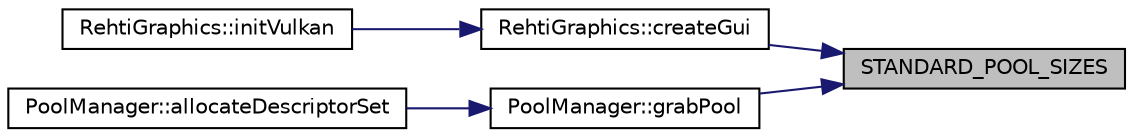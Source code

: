 digraph "STANDARD_POOL_SIZES"
{
 // LATEX_PDF_SIZE
  edge [fontname="Helvetica",fontsize="10",labelfontname="Helvetica",labelfontsize="10"];
  node [fontname="Helvetica",fontsize="10",shape=record];
  rankdir="RL";
  Node1 [label="STANDARD_POOL_SIZES",height=0.2,width=0.4,color="black", fillcolor="grey75", style="filled", fontcolor="black",tooltip=" "];
  Node1 -> Node2 [dir="back",color="midnightblue",fontsize="10",style="solid",fontname="Helvetica"];
  Node2 [label="RehtiGraphics::createGui",height=0.2,width=0.4,color="black", fillcolor="white", style="filled",URL="$classRehtiGraphics.html#a7776bb91d4c8d1a9ef56e36bd61a8633",tooltip="Creates RehtiGui member and initializes it."];
  Node2 -> Node3 [dir="back",color="midnightblue",fontsize="10",style="solid",fontname="Helvetica"];
  Node3 [label="RehtiGraphics::initVulkan",height=0.2,width=0.4,color="black", fillcolor="white", style="filled",URL="$classRehtiGraphics.html#ae16a48c5465c048b9ca5c253506d25b3",tooltip="Initializes vulkan instance."];
  Node1 -> Node4 [dir="back",color="midnightblue",fontsize="10",style="solid",fontname="Helvetica"];
  Node4 [label="PoolManager::grabPool",height=0.2,width=0.4,color="black", fillcolor="white", style="filled",URL="$classPoolManager.html#a71d892f259b72af7c101b86de14aa260",tooltip="Returns a pool from free pools or creates a new one. Does not push the returned pool to used pools."];
  Node4 -> Node5 [dir="back",color="midnightblue",fontsize="10",style="solid",fontname="Helvetica"];
  Node5 [label="PoolManager::allocateDescriptorSet",height=0.2,width=0.4,color="black", fillcolor="white", style="filled",URL="$classPoolManager.html#ad373530a239dd87ce078864a710561b0",tooltip="Allocates a descriptor set from the pool"];
}

